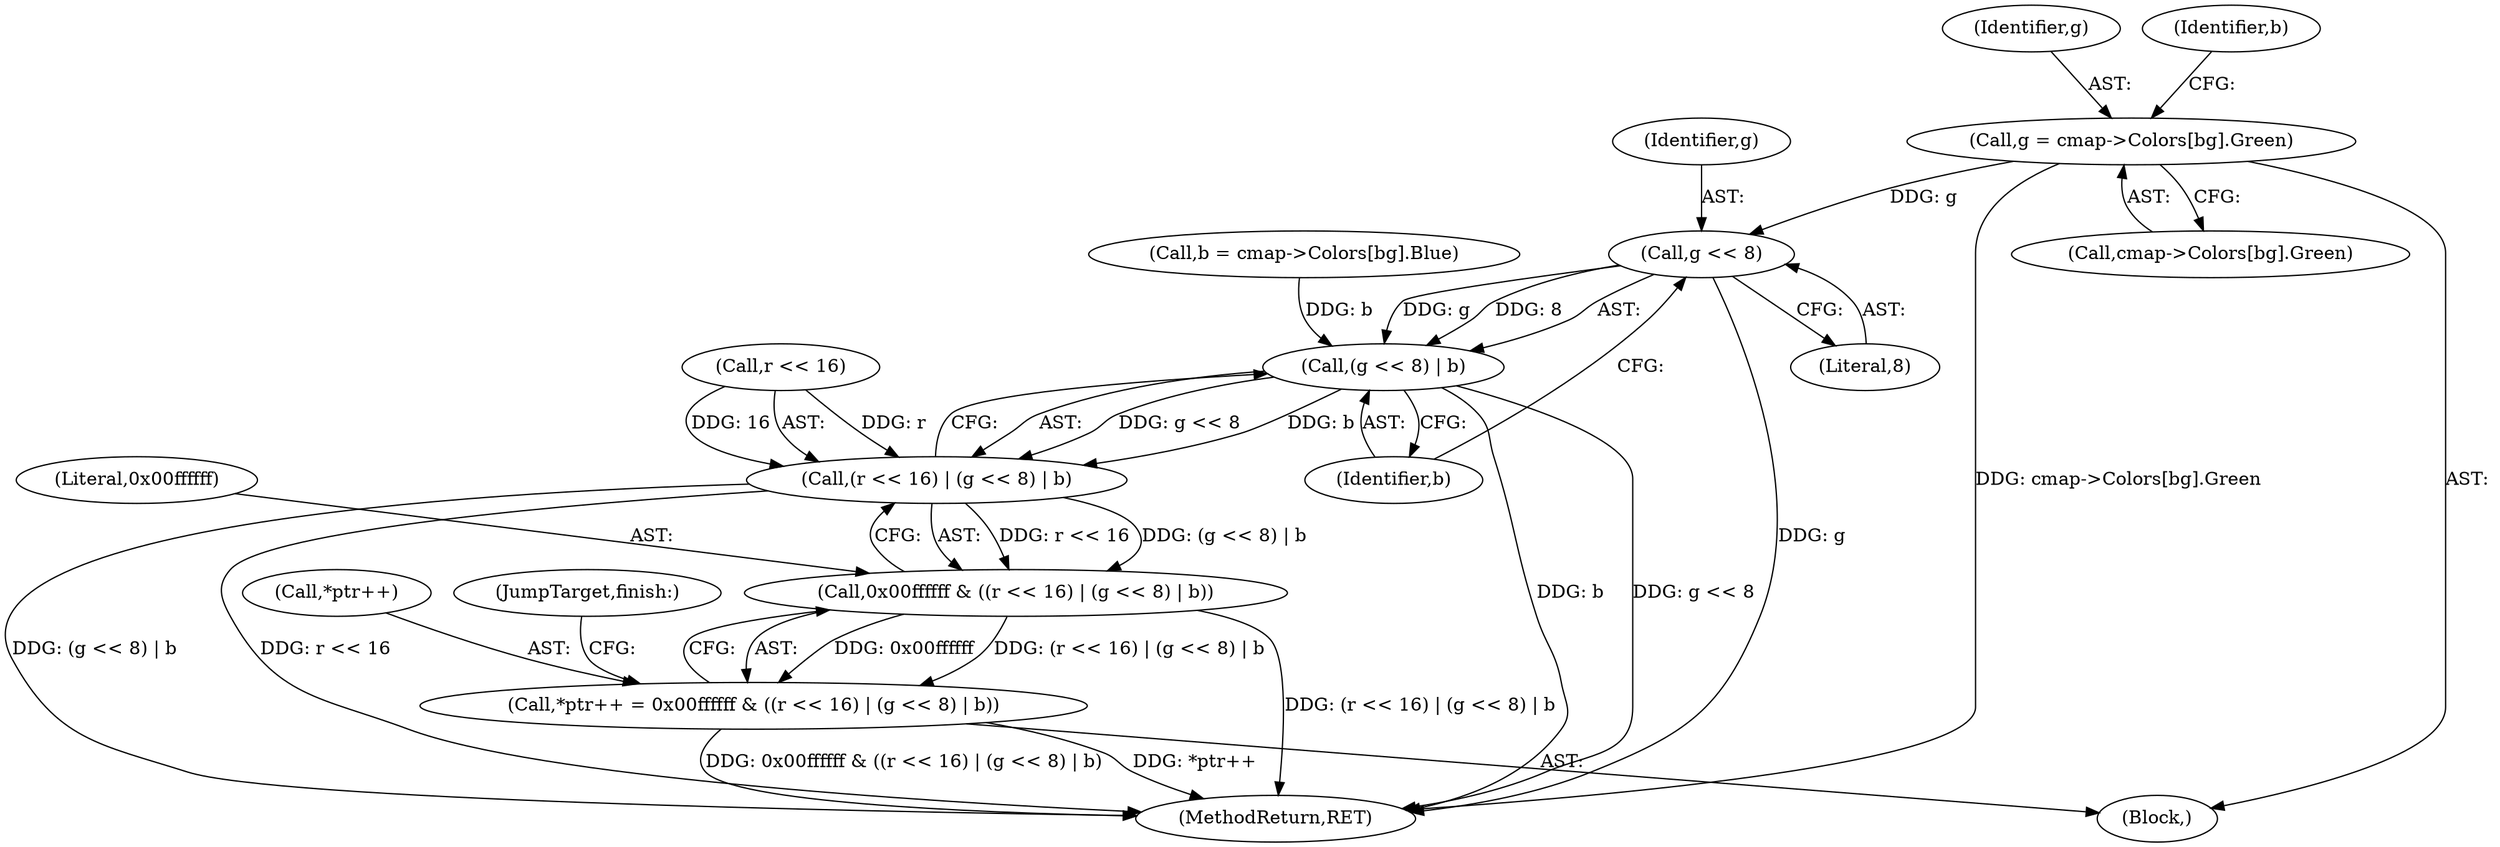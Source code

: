 digraph "0_enlightment_37a96801663b7b4cd3fbe56cc0eb8b6a17e766a8@array" {
"1000707" [label="(Call,g = cmap->Colors[bg].Green)"];
"1000736" [label="(Call,g << 8)"];
"1000735" [label="(Call,(g << 8) | b)"];
"1000731" [label="(Call,(r << 16) | (g << 8) | b)"];
"1000729" [label="(Call,0x00ffffff & ((r << 16) | (g << 8) | b))"];
"1000725" [label="(Call,*ptr++ = 0x00ffffff & ((r << 16) | (g << 8) | b))"];
"1000737" [label="(Identifier,g)"];
"1000739" [label="(Identifier,b)"];
"1000735" [label="(Call,(g << 8) | b)"];
"1000732" [label="(Call,r << 16)"];
"1000730" [label="(Literal,0x00ffffff)"];
"1000708" [label="(Identifier,g)"];
"1000726" [label="(Call,*ptr++)"];
"1000740" [label="(JumpTarget,finish:)"];
"1000775" [label="(MethodReturn,RET)"];
"1000725" [label="(Call,*ptr++ = 0x00ffffff & ((r << 16) | (g << 8) | b))"];
"1000731" [label="(Call,(r << 16) | (g << 8) | b)"];
"1000709" [label="(Call,cmap->Colors[bg].Green)"];
"1000717" [label="(Identifier,b)"];
"1000716" [label="(Call,b = cmap->Colors[bg].Blue)"];
"1000738" [label="(Literal,8)"];
"1000697" [label="(Block,)"];
"1000707" [label="(Call,g = cmap->Colors[bg].Green)"];
"1000736" [label="(Call,g << 8)"];
"1000729" [label="(Call,0x00ffffff & ((r << 16) | (g << 8) | b))"];
"1000707" -> "1000697"  [label="AST: "];
"1000707" -> "1000709"  [label="CFG: "];
"1000708" -> "1000707"  [label="AST: "];
"1000709" -> "1000707"  [label="AST: "];
"1000717" -> "1000707"  [label="CFG: "];
"1000707" -> "1000775"  [label="DDG: cmap->Colors[bg].Green"];
"1000707" -> "1000736"  [label="DDG: g"];
"1000736" -> "1000735"  [label="AST: "];
"1000736" -> "1000738"  [label="CFG: "];
"1000737" -> "1000736"  [label="AST: "];
"1000738" -> "1000736"  [label="AST: "];
"1000739" -> "1000736"  [label="CFG: "];
"1000736" -> "1000775"  [label="DDG: g"];
"1000736" -> "1000735"  [label="DDG: g"];
"1000736" -> "1000735"  [label="DDG: 8"];
"1000735" -> "1000731"  [label="AST: "];
"1000735" -> "1000739"  [label="CFG: "];
"1000739" -> "1000735"  [label="AST: "];
"1000731" -> "1000735"  [label="CFG: "];
"1000735" -> "1000775"  [label="DDG: b"];
"1000735" -> "1000775"  [label="DDG: g << 8"];
"1000735" -> "1000731"  [label="DDG: g << 8"];
"1000735" -> "1000731"  [label="DDG: b"];
"1000716" -> "1000735"  [label="DDG: b"];
"1000731" -> "1000729"  [label="AST: "];
"1000732" -> "1000731"  [label="AST: "];
"1000729" -> "1000731"  [label="CFG: "];
"1000731" -> "1000775"  [label="DDG: (g << 8) | b"];
"1000731" -> "1000775"  [label="DDG: r << 16"];
"1000731" -> "1000729"  [label="DDG: r << 16"];
"1000731" -> "1000729"  [label="DDG: (g << 8) | b"];
"1000732" -> "1000731"  [label="DDG: r"];
"1000732" -> "1000731"  [label="DDG: 16"];
"1000729" -> "1000725"  [label="AST: "];
"1000730" -> "1000729"  [label="AST: "];
"1000725" -> "1000729"  [label="CFG: "];
"1000729" -> "1000775"  [label="DDG: (r << 16) | (g << 8) | b"];
"1000729" -> "1000725"  [label="DDG: 0x00ffffff"];
"1000729" -> "1000725"  [label="DDG: (r << 16) | (g << 8) | b"];
"1000725" -> "1000697"  [label="AST: "];
"1000726" -> "1000725"  [label="AST: "];
"1000740" -> "1000725"  [label="CFG: "];
"1000725" -> "1000775"  [label="DDG: 0x00ffffff & ((r << 16) | (g << 8) | b)"];
"1000725" -> "1000775"  [label="DDG: *ptr++"];
}
